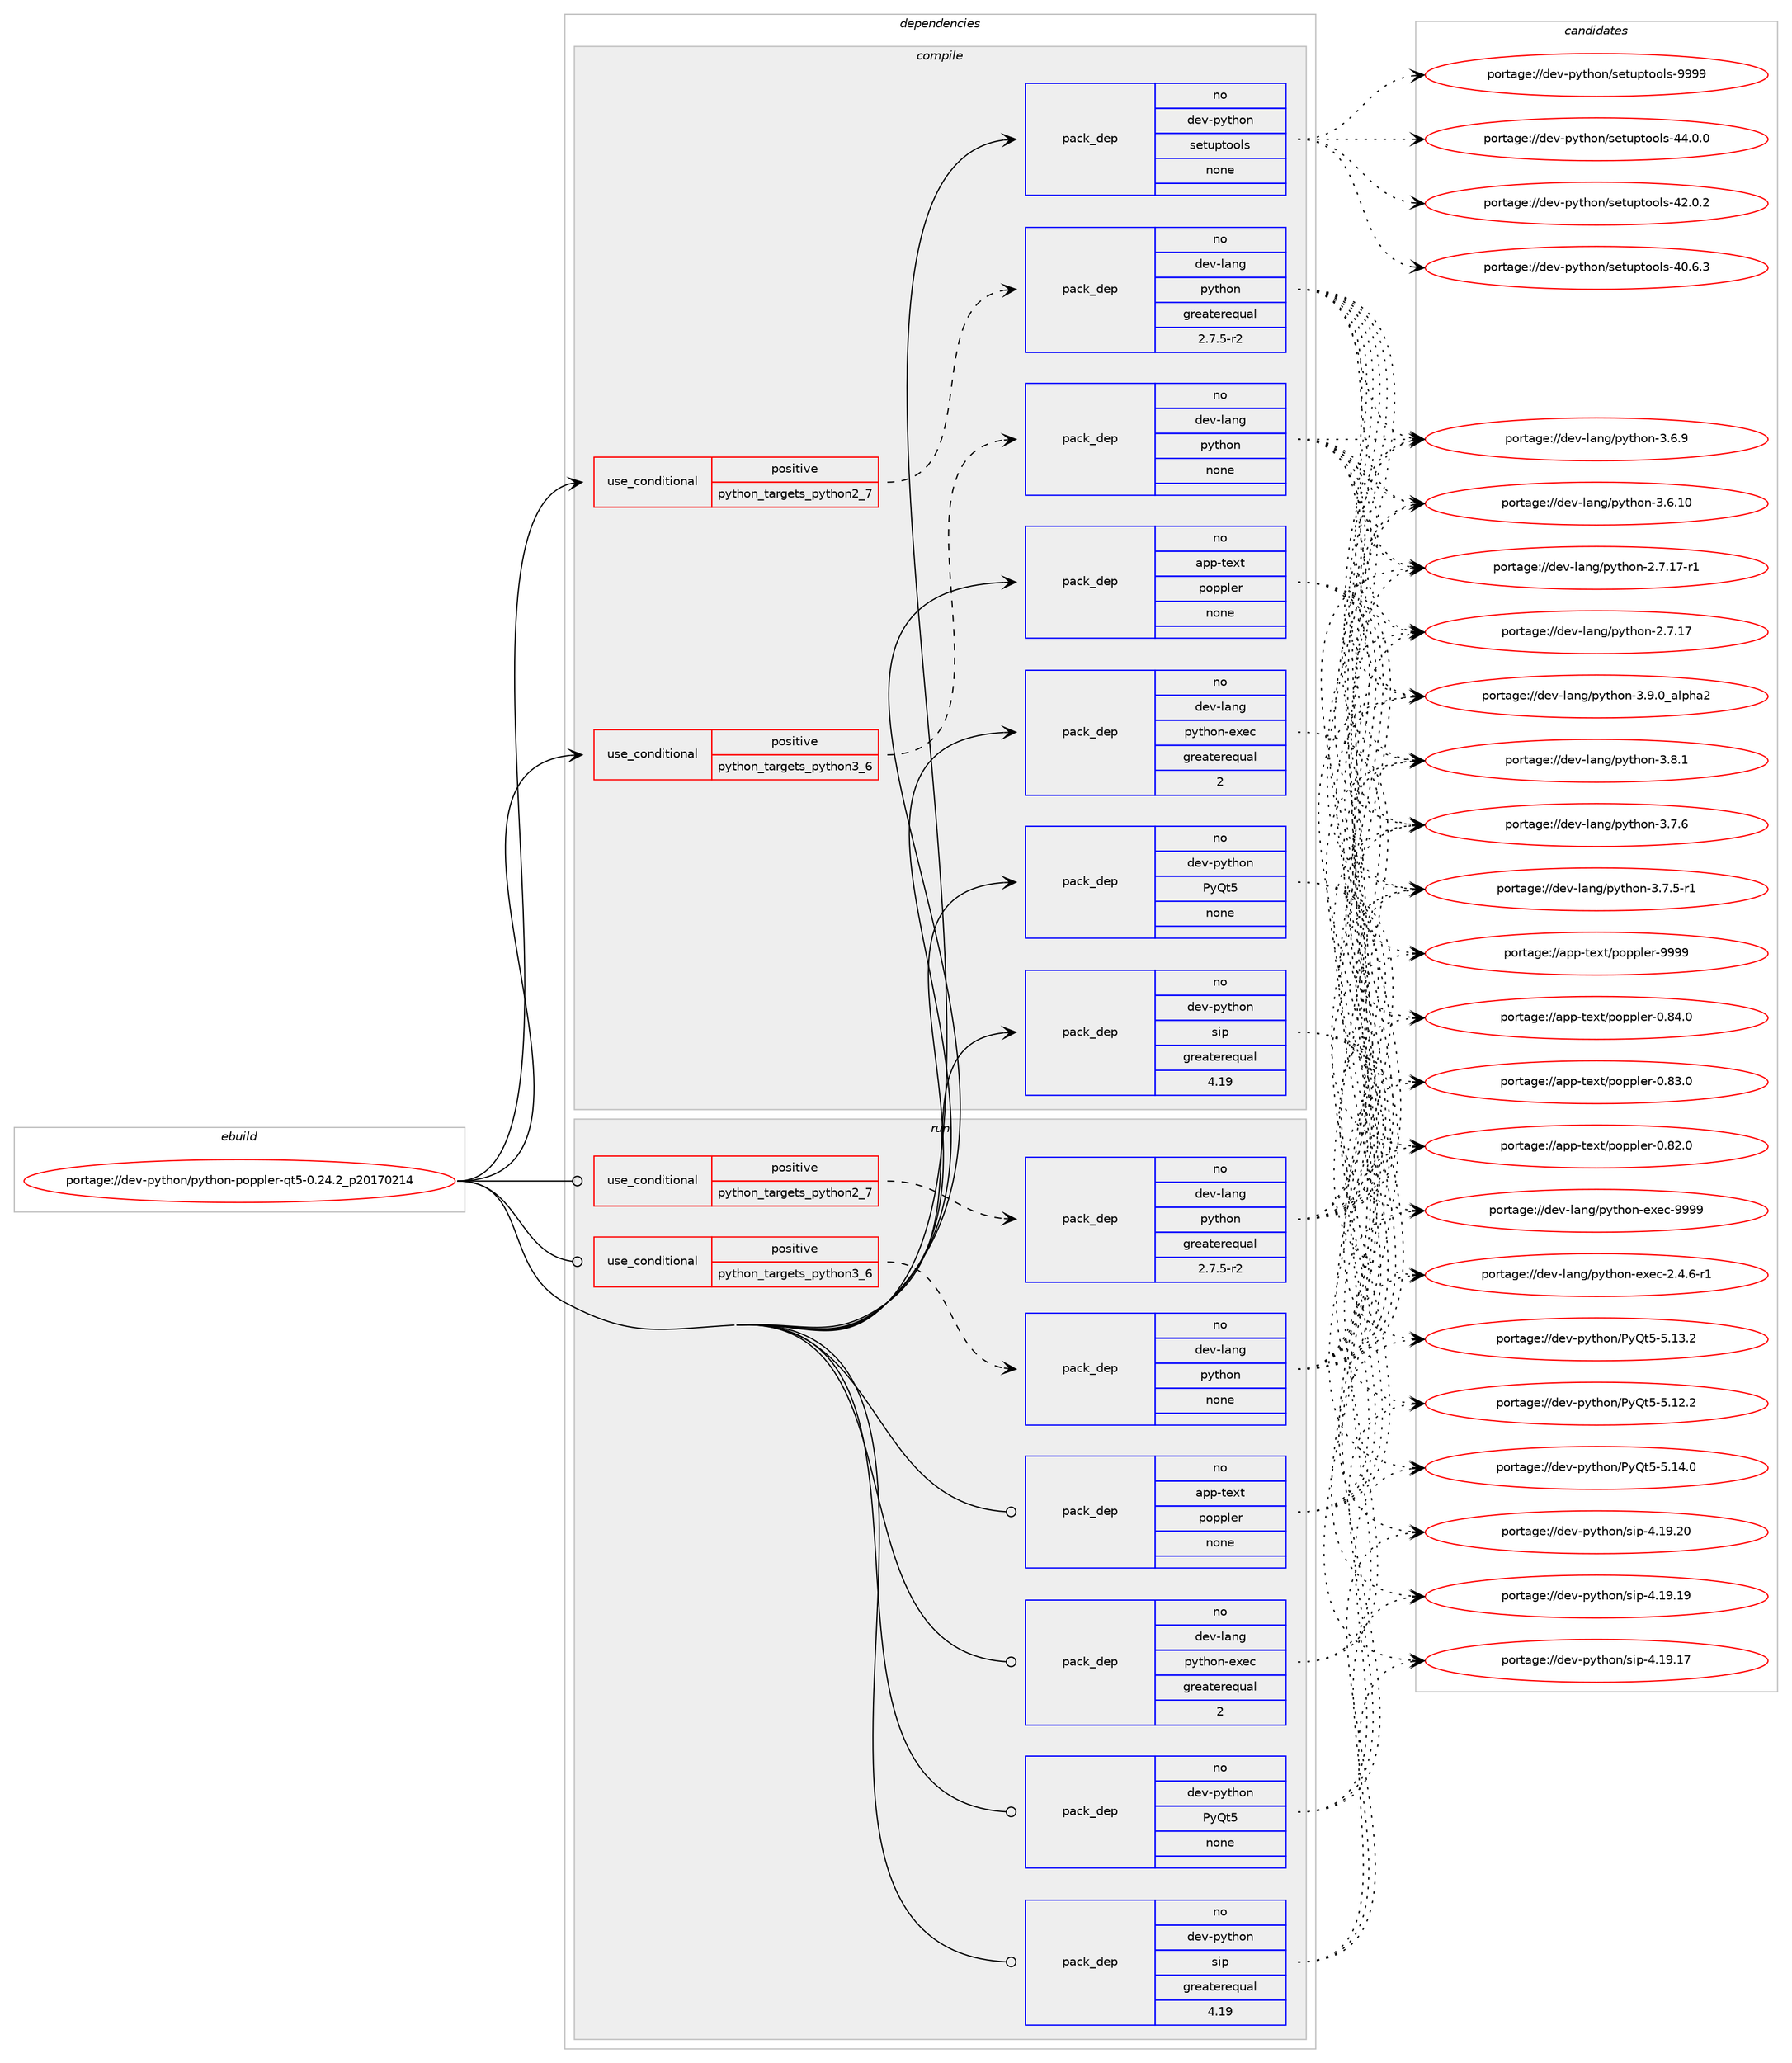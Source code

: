 digraph prolog {

# *************
# Graph options
# *************

newrank=true;
concentrate=true;
compound=true;
graph [rankdir=LR,fontname=Helvetica,fontsize=10,ranksep=1.5];#, ranksep=2.5, nodesep=0.2];
edge  [arrowhead=vee];
node  [fontname=Helvetica,fontsize=10];

# **********
# The ebuild
# **********

subgraph cluster_leftcol {
color=gray;
rank=same;
label=<<i>ebuild</i>>;
id [label="portage://dev-python/python-poppler-qt5-0.24.2_p20170214", color=red, width=4, href="../dev-python/python-poppler-qt5-0.24.2_p20170214.svg"];
}

# ****************
# The dependencies
# ****************

subgraph cluster_midcol {
color=gray;
label=<<i>dependencies</i>>;
subgraph cluster_compile {
fillcolor="#eeeeee";
style=filled;
label=<<i>compile</i>>;
subgraph cond107570 {
dependency431109 [label=<<TABLE BORDER="0" CELLBORDER="1" CELLSPACING="0" CELLPADDING="4"><TR><TD ROWSPAN="3" CELLPADDING="10">use_conditional</TD></TR><TR><TD>positive</TD></TR><TR><TD>python_targets_python2_7</TD></TR></TABLE>>, shape=none, color=red];
subgraph pack318624 {
dependency431110 [label=<<TABLE BORDER="0" CELLBORDER="1" CELLSPACING="0" CELLPADDING="4" WIDTH="220"><TR><TD ROWSPAN="6" CELLPADDING="30">pack_dep</TD></TR><TR><TD WIDTH="110">no</TD></TR><TR><TD>dev-lang</TD></TR><TR><TD>python</TD></TR><TR><TD>greaterequal</TD></TR><TR><TD>2.7.5-r2</TD></TR></TABLE>>, shape=none, color=blue];
}
dependency431109:e -> dependency431110:w [weight=20,style="dashed",arrowhead="vee"];
}
id:e -> dependency431109:w [weight=20,style="solid",arrowhead="vee"];
subgraph cond107571 {
dependency431111 [label=<<TABLE BORDER="0" CELLBORDER="1" CELLSPACING="0" CELLPADDING="4"><TR><TD ROWSPAN="3" CELLPADDING="10">use_conditional</TD></TR><TR><TD>positive</TD></TR><TR><TD>python_targets_python3_6</TD></TR></TABLE>>, shape=none, color=red];
subgraph pack318625 {
dependency431112 [label=<<TABLE BORDER="0" CELLBORDER="1" CELLSPACING="0" CELLPADDING="4" WIDTH="220"><TR><TD ROWSPAN="6" CELLPADDING="30">pack_dep</TD></TR><TR><TD WIDTH="110">no</TD></TR><TR><TD>dev-lang</TD></TR><TR><TD>python</TD></TR><TR><TD>none</TD></TR><TR><TD></TD></TR></TABLE>>, shape=none, color=blue];
}
dependency431111:e -> dependency431112:w [weight=20,style="dashed",arrowhead="vee"];
}
id:e -> dependency431111:w [weight=20,style="solid",arrowhead="vee"];
subgraph pack318626 {
dependency431113 [label=<<TABLE BORDER="0" CELLBORDER="1" CELLSPACING="0" CELLPADDING="4" WIDTH="220"><TR><TD ROWSPAN="6" CELLPADDING="30">pack_dep</TD></TR><TR><TD WIDTH="110">no</TD></TR><TR><TD>app-text</TD></TR><TR><TD>poppler</TD></TR><TR><TD>none</TD></TR><TR><TD></TD></TR></TABLE>>, shape=none, color=blue];
}
id:e -> dependency431113:w [weight=20,style="solid",arrowhead="vee"];
subgraph pack318627 {
dependency431114 [label=<<TABLE BORDER="0" CELLBORDER="1" CELLSPACING="0" CELLPADDING="4" WIDTH="220"><TR><TD ROWSPAN="6" CELLPADDING="30">pack_dep</TD></TR><TR><TD WIDTH="110">no</TD></TR><TR><TD>dev-lang</TD></TR><TR><TD>python-exec</TD></TR><TR><TD>greaterequal</TD></TR><TR><TD>2</TD></TR></TABLE>>, shape=none, color=blue];
}
id:e -> dependency431114:w [weight=20,style="solid",arrowhead="vee"];
subgraph pack318628 {
dependency431115 [label=<<TABLE BORDER="0" CELLBORDER="1" CELLSPACING="0" CELLPADDING="4" WIDTH="220"><TR><TD ROWSPAN="6" CELLPADDING="30">pack_dep</TD></TR><TR><TD WIDTH="110">no</TD></TR><TR><TD>dev-python</TD></TR><TR><TD>PyQt5</TD></TR><TR><TD>none</TD></TR><TR><TD></TD></TR></TABLE>>, shape=none, color=blue];
}
id:e -> dependency431115:w [weight=20,style="solid",arrowhead="vee"];
subgraph pack318629 {
dependency431116 [label=<<TABLE BORDER="0" CELLBORDER="1" CELLSPACING="0" CELLPADDING="4" WIDTH="220"><TR><TD ROWSPAN="6" CELLPADDING="30">pack_dep</TD></TR><TR><TD WIDTH="110">no</TD></TR><TR><TD>dev-python</TD></TR><TR><TD>setuptools</TD></TR><TR><TD>none</TD></TR><TR><TD></TD></TR></TABLE>>, shape=none, color=blue];
}
id:e -> dependency431116:w [weight=20,style="solid",arrowhead="vee"];
subgraph pack318630 {
dependency431117 [label=<<TABLE BORDER="0" CELLBORDER="1" CELLSPACING="0" CELLPADDING="4" WIDTH="220"><TR><TD ROWSPAN="6" CELLPADDING="30">pack_dep</TD></TR><TR><TD WIDTH="110">no</TD></TR><TR><TD>dev-python</TD></TR><TR><TD>sip</TD></TR><TR><TD>greaterequal</TD></TR><TR><TD>4.19</TD></TR></TABLE>>, shape=none, color=blue];
}
id:e -> dependency431117:w [weight=20,style="solid",arrowhead="vee"];
}
subgraph cluster_compileandrun {
fillcolor="#eeeeee";
style=filled;
label=<<i>compile and run</i>>;
}
subgraph cluster_run {
fillcolor="#eeeeee";
style=filled;
label=<<i>run</i>>;
subgraph cond107572 {
dependency431118 [label=<<TABLE BORDER="0" CELLBORDER="1" CELLSPACING="0" CELLPADDING="4"><TR><TD ROWSPAN="3" CELLPADDING="10">use_conditional</TD></TR><TR><TD>positive</TD></TR><TR><TD>python_targets_python2_7</TD></TR></TABLE>>, shape=none, color=red];
subgraph pack318631 {
dependency431119 [label=<<TABLE BORDER="0" CELLBORDER="1" CELLSPACING="0" CELLPADDING="4" WIDTH="220"><TR><TD ROWSPAN="6" CELLPADDING="30">pack_dep</TD></TR><TR><TD WIDTH="110">no</TD></TR><TR><TD>dev-lang</TD></TR><TR><TD>python</TD></TR><TR><TD>greaterequal</TD></TR><TR><TD>2.7.5-r2</TD></TR></TABLE>>, shape=none, color=blue];
}
dependency431118:e -> dependency431119:w [weight=20,style="dashed",arrowhead="vee"];
}
id:e -> dependency431118:w [weight=20,style="solid",arrowhead="odot"];
subgraph cond107573 {
dependency431120 [label=<<TABLE BORDER="0" CELLBORDER="1" CELLSPACING="0" CELLPADDING="4"><TR><TD ROWSPAN="3" CELLPADDING="10">use_conditional</TD></TR><TR><TD>positive</TD></TR><TR><TD>python_targets_python3_6</TD></TR></TABLE>>, shape=none, color=red];
subgraph pack318632 {
dependency431121 [label=<<TABLE BORDER="0" CELLBORDER="1" CELLSPACING="0" CELLPADDING="4" WIDTH="220"><TR><TD ROWSPAN="6" CELLPADDING="30">pack_dep</TD></TR><TR><TD WIDTH="110">no</TD></TR><TR><TD>dev-lang</TD></TR><TR><TD>python</TD></TR><TR><TD>none</TD></TR><TR><TD></TD></TR></TABLE>>, shape=none, color=blue];
}
dependency431120:e -> dependency431121:w [weight=20,style="dashed",arrowhead="vee"];
}
id:e -> dependency431120:w [weight=20,style="solid",arrowhead="odot"];
subgraph pack318633 {
dependency431122 [label=<<TABLE BORDER="0" CELLBORDER="1" CELLSPACING="0" CELLPADDING="4" WIDTH="220"><TR><TD ROWSPAN="6" CELLPADDING="30">pack_dep</TD></TR><TR><TD WIDTH="110">no</TD></TR><TR><TD>app-text</TD></TR><TR><TD>poppler</TD></TR><TR><TD>none</TD></TR><TR><TD></TD></TR></TABLE>>, shape=none, color=blue];
}
id:e -> dependency431122:w [weight=20,style="solid",arrowhead="odot"];
subgraph pack318634 {
dependency431123 [label=<<TABLE BORDER="0" CELLBORDER="1" CELLSPACING="0" CELLPADDING="4" WIDTH="220"><TR><TD ROWSPAN="6" CELLPADDING="30">pack_dep</TD></TR><TR><TD WIDTH="110">no</TD></TR><TR><TD>dev-lang</TD></TR><TR><TD>python-exec</TD></TR><TR><TD>greaterequal</TD></TR><TR><TD>2</TD></TR></TABLE>>, shape=none, color=blue];
}
id:e -> dependency431123:w [weight=20,style="solid",arrowhead="odot"];
subgraph pack318635 {
dependency431124 [label=<<TABLE BORDER="0" CELLBORDER="1" CELLSPACING="0" CELLPADDING="4" WIDTH="220"><TR><TD ROWSPAN="6" CELLPADDING="30">pack_dep</TD></TR><TR><TD WIDTH="110">no</TD></TR><TR><TD>dev-python</TD></TR><TR><TD>PyQt5</TD></TR><TR><TD>none</TD></TR><TR><TD></TD></TR></TABLE>>, shape=none, color=blue];
}
id:e -> dependency431124:w [weight=20,style="solid",arrowhead="odot"];
subgraph pack318636 {
dependency431125 [label=<<TABLE BORDER="0" CELLBORDER="1" CELLSPACING="0" CELLPADDING="4" WIDTH="220"><TR><TD ROWSPAN="6" CELLPADDING="30">pack_dep</TD></TR><TR><TD WIDTH="110">no</TD></TR><TR><TD>dev-python</TD></TR><TR><TD>sip</TD></TR><TR><TD>greaterequal</TD></TR><TR><TD>4.19</TD></TR></TABLE>>, shape=none, color=blue];
}
id:e -> dependency431125:w [weight=20,style="solid",arrowhead="odot"];
}
}

# **************
# The candidates
# **************

subgraph cluster_choices {
rank=same;
color=gray;
label=<<i>candidates</i>>;

subgraph choice318624 {
color=black;
nodesep=1;
choice10010111845108971101034711212111610411111045514657464895971081121049750 [label="portage://dev-lang/python-3.9.0_alpha2", color=red, width=4,href="../dev-lang/python-3.9.0_alpha2.svg"];
choice100101118451089711010347112121116104111110455146564649 [label="portage://dev-lang/python-3.8.1", color=red, width=4,href="../dev-lang/python-3.8.1.svg"];
choice100101118451089711010347112121116104111110455146554654 [label="portage://dev-lang/python-3.7.6", color=red, width=4,href="../dev-lang/python-3.7.6.svg"];
choice1001011184510897110103471121211161041111104551465546534511449 [label="portage://dev-lang/python-3.7.5-r1", color=red, width=4,href="../dev-lang/python-3.7.5-r1.svg"];
choice100101118451089711010347112121116104111110455146544657 [label="portage://dev-lang/python-3.6.9", color=red, width=4,href="../dev-lang/python-3.6.9.svg"];
choice10010111845108971101034711212111610411111045514654464948 [label="portage://dev-lang/python-3.6.10", color=red, width=4,href="../dev-lang/python-3.6.10.svg"];
choice100101118451089711010347112121116104111110455046554649554511449 [label="portage://dev-lang/python-2.7.17-r1", color=red, width=4,href="../dev-lang/python-2.7.17-r1.svg"];
choice10010111845108971101034711212111610411111045504655464955 [label="portage://dev-lang/python-2.7.17", color=red, width=4,href="../dev-lang/python-2.7.17.svg"];
dependency431110:e -> choice10010111845108971101034711212111610411111045514657464895971081121049750:w [style=dotted,weight="100"];
dependency431110:e -> choice100101118451089711010347112121116104111110455146564649:w [style=dotted,weight="100"];
dependency431110:e -> choice100101118451089711010347112121116104111110455146554654:w [style=dotted,weight="100"];
dependency431110:e -> choice1001011184510897110103471121211161041111104551465546534511449:w [style=dotted,weight="100"];
dependency431110:e -> choice100101118451089711010347112121116104111110455146544657:w [style=dotted,weight="100"];
dependency431110:e -> choice10010111845108971101034711212111610411111045514654464948:w [style=dotted,weight="100"];
dependency431110:e -> choice100101118451089711010347112121116104111110455046554649554511449:w [style=dotted,weight="100"];
dependency431110:e -> choice10010111845108971101034711212111610411111045504655464955:w [style=dotted,weight="100"];
}
subgraph choice318625 {
color=black;
nodesep=1;
choice10010111845108971101034711212111610411111045514657464895971081121049750 [label="portage://dev-lang/python-3.9.0_alpha2", color=red, width=4,href="../dev-lang/python-3.9.0_alpha2.svg"];
choice100101118451089711010347112121116104111110455146564649 [label="portage://dev-lang/python-3.8.1", color=red, width=4,href="../dev-lang/python-3.8.1.svg"];
choice100101118451089711010347112121116104111110455146554654 [label="portage://dev-lang/python-3.7.6", color=red, width=4,href="../dev-lang/python-3.7.6.svg"];
choice1001011184510897110103471121211161041111104551465546534511449 [label="portage://dev-lang/python-3.7.5-r1", color=red, width=4,href="../dev-lang/python-3.7.5-r1.svg"];
choice100101118451089711010347112121116104111110455146544657 [label="portage://dev-lang/python-3.6.9", color=red, width=4,href="../dev-lang/python-3.6.9.svg"];
choice10010111845108971101034711212111610411111045514654464948 [label="portage://dev-lang/python-3.6.10", color=red, width=4,href="../dev-lang/python-3.6.10.svg"];
choice100101118451089711010347112121116104111110455046554649554511449 [label="portage://dev-lang/python-2.7.17-r1", color=red, width=4,href="../dev-lang/python-2.7.17-r1.svg"];
choice10010111845108971101034711212111610411111045504655464955 [label="portage://dev-lang/python-2.7.17", color=red, width=4,href="../dev-lang/python-2.7.17.svg"];
dependency431112:e -> choice10010111845108971101034711212111610411111045514657464895971081121049750:w [style=dotted,weight="100"];
dependency431112:e -> choice100101118451089711010347112121116104111110455146564649:w [style=dotted,weight="100"];
dependency431112:e -> choice100101118451089711010347112121116104111110455146554654:w [style=dotted,weight="100"];
dependency431112:e -> choice1001011184510897110103471121211161041111104551465546534511449:w [style=dotted,weight="100"];
dependency431112:e -> choice100101118451089711010347112121116104111110455146544657:w [style=dotted,weight="100"];
dependency431112:e -> choice10010111845108971101034711212111610411111045514654464948:w [style=dotted,weight="100"];
dependency431112:e -> choice100101118451089711010347112121116104111110455046554649554511449:w [style=dotted,weight="100"];
dependency431112:e -> choice10010111845108971101034711212111610411111045504655464955:w [style=dotted,weight="100"];
}
subgraph choice318626 {
color=black;
nodesep=1;
choice9711211245116101120116471121111121121081011144557575757 [label="portage://app-text/poppler-9999", color=red, width=4,href="../app-text/poppler-9999.svg"];
choice97112112451161011201164711211111211210810111445484656524648 [label="portage://app-text/poppler-0.84.0", color=red, width=4,href="../app-text/poppler-0.84.0.svg"];
choice97112112451161011201164711211111211210810111445484656514648 [label="portage://app-text/poppler-0.83.0", color=red, width=4,href="../app-text/poppler-0.83.0.svg"];
choice97112112451161011201164711211111211210810111445484656504648 [label="portage://app-text/poppler-0.82.0", color=red, width=4,href="../app-text/poppler-0.82.0.svg"];
dependency431113:e -> choice9711211245116101120116471121111121121081011144557575757:w [style=dotted,weight="100"];
dependency431113:e -> choice97112112451161011201164711211111211210810111445484656524648:w [style=dotted,weight="100"];
dependency431113:e -> choice97112112451161011201164711211111211210810111445484656514648:w [style=dotted,weight="100"];
dependency431113:e -> choice97112112451161011201164711211111211210810111445484656504648:w [style=dotted,weight="100"];
}
subgraph choice318627 {
color=black;
nodesep=1;
choice10010111845108971101034711212111610411111045101120101994557575757 [label="portage://dev-lang/python-exec-9999", color=red, width=4,href="../dev-lang/python-exec-9999.svg"];
choice10010111845108971101034711212111610411111045101120101994550465246544511449 [label="portage://dev-lang/python-exec-2.4.6-r1", color=red, width=4,href="../dev-lang/python-exec-2.4.6-r1.svg"];
dependency431114:e -> choice10010111845108971101034711212111610411111045101120101994557575757:w [style=dotted,weight="100"];
dependency431114:e -> choice10010111845108971101034711212111610411111045101120101994550465246544511449:w [style=dotted,weight="100"];
}
subgraph choice318628 {
color=black;
nodesep=1;
choice100101118451121211161041111104780121811165345534649524648 [label="portage://dev-python/PyQt5-5.14.0", color=red, width=4,href="../dev-python/PyQt5-5.14.0.svg"];
choice100101118451121211161041111104780121811165345534649514650 [label="portage://dev-python/PyQt5-5.13.2", color=red, width=4,href="../dev-python/PyQt5-5.13.2.svg"];
choice100101118451121211161041111104780121811165345534649504650 [label="portage://dev-python/PyQt5-5.12.2", color=red, width=4,href="../dev-python/PyQt5-5.12.2.svg"];
dependency431115:e -> choice100101118451121211161041111104780121811165345534649524648:w [style=dotted,weight="100"];
dependency431115:e -> choice100101118451121211161041111104780121811165345534649514650:w [style=dotted,weight="100"];
dependency431115:e -> choice100101118451121211161041111104780121811165345534649504650:w [style=dotted,weight="100"];
}
subgraph choice318629 {
color=black;
nodesep=1;
choice10010111845112121116104111110471151011161171121161111111081154557575757 [label="portage://dev-python/setuptools-9999", color=red, width=4,href="../dev-python/setuptools-9999.svg"];
choice100101118451121211161041111104711510111611711211611111110811545525246484648 [label="portage://dev-python/setuptools-44.0.0", color=red, width=4,href="../dev-python/setuptools-44.0.0.svg"];
choice100101118451121211161041111104711510111611711211611111110811545525046484650 [label="portage://dev-python/setuptools-42.0.2", color=red, width=4,href="../dev-python/setuptools-42.0.2.svg"];
choice100101118451121211161041111104711510111611711211611111110811545524846544651 [label="portage://dev-python/setuptools-40.6.3", color=red, width=4,href="../dev-python/setuptools-40.6.3.svg"];
dependency431116:e -> choice10010111845112121116104111110471151011161171121161111111081154557575757:w [style=dotted,weight="100"];
dependency431116:e -> choice100101118451121211161041111104711510111611711211611111110811545525246484648:w [style=dotted,weight="100"];
dependency431116:e -> choice100101118451121211161041111104711510111611711211611111110811545525046484650:w [style=dotted,weight="100"];
dependency431116:e -> choice100101118451121211161041111104711510111611711211611111110811545524846544651:w [style=dotted,weight="100"];
}
subgraph choice318630 {
color=black;
nodesep=1;
choice10010111845112121116104111110471151051124552464957465048 [label="portage://dev-python/sip-4.19.20", color=red, width=4,href="../dev-python/sip-4.19.20.svg"];
choice10010111845112121116104111110471151051124552464957464957 [label="portage://dev-python/sip-4.19.19", color=red, width=4,href="../dev-python/sip-4.19.19.svg"];
choice10010111845112121116104111110471151051124552464957464955 [label="portage://dev-python/sip-4.19.17", color=red, width=4,href="../dev-python/sip-4.19.17.svg"];
dependency431117:e -> choice10010111845112121116104111110471151051124552464957465048:w [style=dotted,weight="100"];
dependency431117:e -> choice10010111845112121116104111110471151051124552464957464957:w [style=dotted,weight="100"];
dependency431117:e -> choice10010111845112121116104111110471151051124552464957464955:w [style=dotted,weight="100"];
}
subgraph choice318631 {
color=black;
nodesep=1;
choice10010111845108971101034711212111610411111045514657464895971081121049750 [label="portage://dev-lang/python-3.9.0_alpha2", color=red, width=4,href="../dev-lang/python-3.9.0_alpha2.svg"];
choice100101118451089711010347112121116104111110455146564649 [label="portage://dev-lang/python-3.8.1", color=red, width=4,href="../dev-lang/python-3.8.1.svg"];
choice100101118451089711010347112121116104111110455146554654 [label="portage://dev-lang/python-3.7.6", color=red, width=4,href="../dev-lang/python-3.7.6.svg"];
choice1001011184510897110103471121211161041111104551465546534511449 [label="portage://dev-lang/python-3.7.5-r1", color=red, width=4,href="../dev-lang/python-3.7.5-r1.svg"];
choice100101118451089711010347112121116104111110455146544657 [label="portage://dev-lang/python-3.6.9", color=red, width=4,href="../dev-lang/python-3.6.9.svg"];
choice10010111845108971101034711212111610411111045514654464948 [label="portage://dev-lang/python-3.6.10", color=red, width=4,href="../dev-lang/python-3.6.10.svg"];
choice100101118451089711010347112121116104111110455046554649554511449 [label="portage://dev-lang/python-2.7.17-r1", color=red, width=4,href="../dev-lang/python-2.7.17-r1.svg"];
choice10010111845108971101034711212111610411111045504655464955 [label="portage://dev-lang/python-2.7.17", color=red, width=4,href="../dev-lang/python-2.7.17.svg"];
dependency431119:e -> choice10010111845108971101034711212111610411111045514657464895971081121049750:w [style=dotted,weight="100"];
dependency431119:e -> choice100101118451089711010347112121116104111110455146564649:w [style=dotted,weight="100"];
dependency431119:e -> choice100101118451089711010347112121116104111110455146554654:w [style=dotted,weight="100"];
dependency431119:e -> choice1001011184510897110103471121211161041111104551465546534511449:w [style=dotted,weight="100"];
dependency431119:e -> choice100101118451089711010347112121116104111110455146544657:w [style=dotted,weight="100"];
dependency431119:e -> choice10010111845108971101034711212111610411111045514654464948:w [style=dotted,weight="100"];
dependency431119:e -> choice100101118451089711010347112121116104111110455046554649554511449:w [style=dotted,weight="100"];
dependency431119:e -> choice10010111845108971101034711212111610411111045504655464955:w [style=dotted,weight="100"];
}
subgraph choice318632 {
color=black;
nodesep=1;
choice10010111845108971101034711212111610411111045514657464895971081121049750 [label="portage://dev-lang/python-3.9.0_alpha2", color=red, width=4,href="../dev-lang/python-3.9.0_alpha2.svg"];
choice100101118451089711010347112121116104111110455146564649 [label="portage://dev-lang/python-3.8.1", color=red, width=4,href="../dev-lang/python-3.8.1.svg"];
choice100101118451089711010347112121116104111110455146554654 [label="portage://dev-lang/python-3.7.6", color=red, width=4,href="../dev-lang/python-3.7.6.svg"];
choice1001011184510897110103471121211161041111104551465546534511449 [label="portage://dev-lang/python-3.7.5-r1", color=red, width=4,href="../dev-lang/python-3.7.5-r1.svg"];
choice100101118451089711010347112121116104111110455146544657 [label="portage://dev-lang/python-3.6.9", color=red, width=4,href="../dev-lang/python-3.6.9.svg"];
choice10010111845108971101034711212111610411111045514654464948 [label="portage://dev-lang/python-3.6.10", color=red, width=4,href="../dev-lang/python-3.6.10.svg"];
choice100101118451089711010347112121116104111110455046554649554511449 [label="portage://dev-lang/python-2.7.17-r1", color=red, width=4,href="../dev-lang/python-2.7.17-r1.svg"];
choice10010111845108971101034711212111610411111045504655464955 [label="portage://dev-lang/python-2.7.17", color=red, width=4,href="../dev-lang/python-2.7.17.svg"];
dependency431121:e -> choice10010111845108971101034711212111610411111045514657464895971081121049750:w [style=dotted,weight="100"];
dependency431121:e -> choice100101118451089711010347112121116104111110455146564649:w [style=dotted,weight="100"];
dependency431121:e -> choice100101118451089711010347112121116104111110455146554654:w [style=dotted,weight="100"];
dependency431121:e -> choice1001011184510897110103471121211161041111104551465546534511449:w [style=dotted,weight="100"];
dependency431121:e -> choice100101118451089711010347112121116104111110455146544657:w [style=dotted,weight="100"];
dependency431121:e -> choice10010111845108971101034711212111610411111045514654464948:w [style=dotted,weight="100"];
dependency431121:e -> choice100101118451089711010347112121116104111110455046554649554511449:w [style=dotted,weight="100"];
dependency431121:e -> choice10010111845108971101034711212111610411111045504655464955:w [style=dotted,weight="100"];
}
subgraph choice318633 {
color=black;
nodesep=1;
choice9711211245116101120116471121111121121081011144557575757 [label="portage://app-text/poppler-9999", color=red, width=4,href="../app-text/poppler-9999.svg"];
choice97112112451161011201164711211111211210810111445484656524648 [label="portage://app-text/poppler-0.84.0", color=red, width=4,href="../app-text/poppler-0.84.0.svg"];
choice97112112451161011201164711211111211210810111445484656514648 [label="portage://app-text/poppler-0.83.0", color=red, width=4,href="../app-text/poppler-0.83.0.svg"];
choice97112112451161011201164711211111211210810111445484656504648 [label="portage://app-text/poppler-0.82.0", color=red, width=4,href="../app-text/poppler-0.82.0.svg"];
dependency431122:e -> choice9711211245116101120116471121111121121081011144557575757:w [style=dotted,weight="100"];
dependency431122:e -> choice97112112451161011201164711211111211210810111445484656524648:w [style=dotted,weight="100"];
dependency431122:e -> choice97112112451161011201164711211111211210810111445484656514648:w [style=dotted,weight="100"];
dependency431122:e -> choice97112112451161011201164711211111211210810111445484656504648:w [style=dotted,weight="100"];
}
subgraph choice318634 {
color=black;
nodesep=1;
choice10010111845108971101034711212111610411111045101120101994557575757 [label="portage://dev-lang/python-exec-9999", color=red, width=4,href="../dev-lang/python-exec-9999.svg"];
choice10010111845108971101034711212111610411111045101120101994550465246544511449 [label="portage://dev-lang/python-exec-2.4.6-r1", color=red, width=4,href="../dev-lang/python-exec-2.4.6-r1.svg"];
dependency431123:e -> choice10010111845108971101034711212111610411111045101120101994557575757:w [style=dotted,weight="100"];
dependency431123:e -> choice10010111845108971101034711212111610411111045101120101994550465246544511449:w [style=dotted,weight="100"];
}
subgraph choice318635 {
color=black;
nodesep=1;
choice100101118451121211161041111104780121811165345534649524648 [label="portage://dev-python/PyQt5-5.14.0", color=red, width=4,href="../dev-python/PyQt5-5.14.0.svg"];
choice100101118451121211161041111104780121811165345534649514650 [label="portage://dev-python/PyQt5-5.13.2", color=red, width=4,href="../dev-python/PyQt5-5.13.2.svg"];
choice100101118451121211161041111104780121811165345534649504650 [label="portage://dev-python/PyQt5-5.12.2", color=red, width=4,href="../dev-python/PyQt5-5.12.2.svg"];
dependency431124:e -> choice100101118451121211161041111104780121811165345534649524648:w [style=dotted,weight="100"];
dependency431124:e -> choice100101118451121211161041111104780121811165345534649514650:w [style=dotted,weight="100"];
dependency431124:e -> choice100101118451121211161041111104780121811165345534649504650:w [style=dotted,weight="100"];
}
subgraph choice318636 {
color=black;
nodesep=1;
choice10010111845112121116104111110471151051124552464957465048 [label="portage://dev-python/sip-4.19.20", color=red, width=4,href="../dev-python/sip-4.19.20.svg"];
choice10010111845112121116104111110471151051124552464957464957 [label="portage://dev-python/sip-4.19.19", color=red, width=4,href="../dev-python/sip-4.19.19.svg"];
choice10010111845112121116104111110471151051124552464957464955 [label="portage://dev-python/sip-4.19.17", color=red, width=4,href="../dev-python/sip-4.19.17.svg"];
dependency431125:e -> choice10010111845112121116104111110471151051124552464957465048:w [style=dotted,weight="100"];
dependency431125:e -> choice10010111845112121116104111110471151051124552464957464957:w [style=dotted,weight="100"];
dependency431125:e -> choice10010111845112121116104111110471151051124552464957464955:w [style=dotted,weight="100"];
}
}

}
